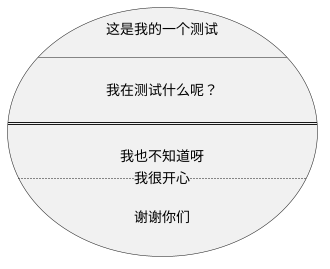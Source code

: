 @startuml
'https://plantuml.com/use-case-diagram

'==, 双行分隔. ==TEXT== 可指定文本
'__, 略粗分隔. __TEXT__ 可指定文本
'--, 最细分隔. --TEXT-- 可指定文本

'usecase UC as "在整个字符串内部使用上面的符号 ==  __ --"

usecase UC as "这是我的一个测试

__

我在测试什么呢？

==

我也不知道呀
..我很开心..

谢谢你们

"


@enduml